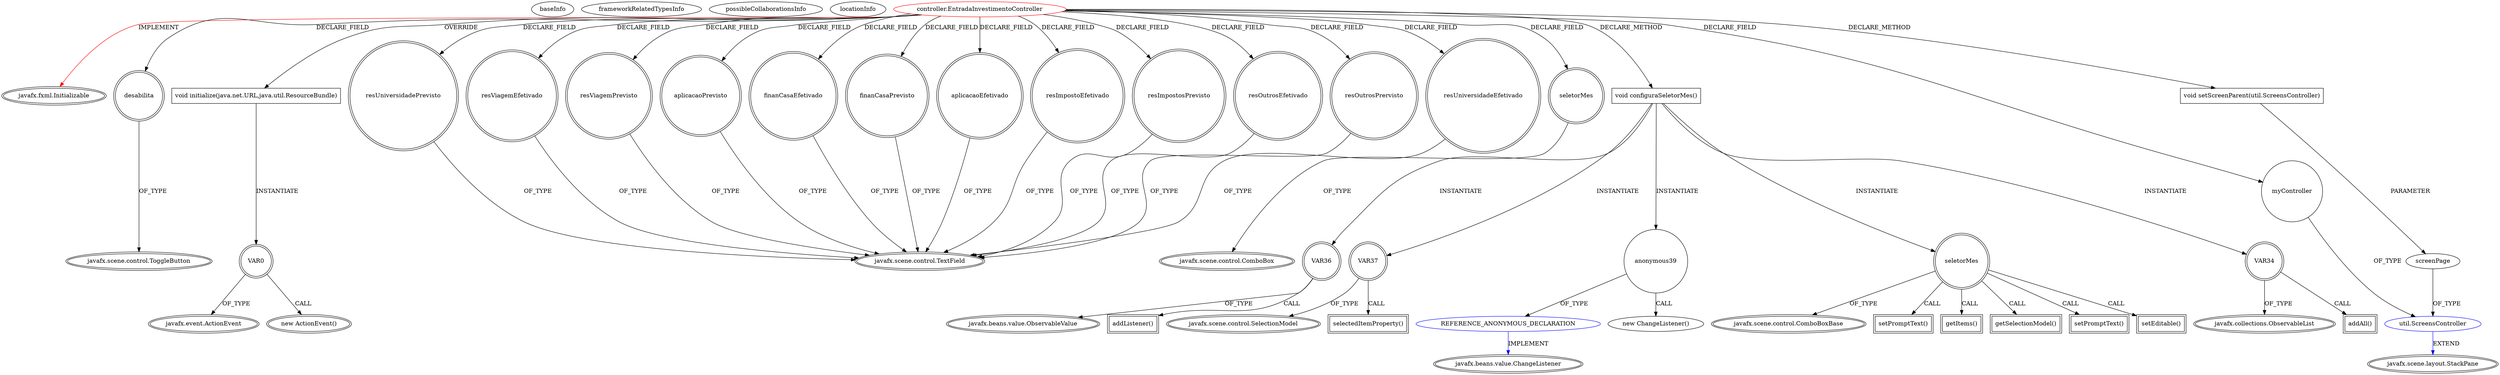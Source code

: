 digraph {
baseInfo[graphId=889,category="extension_graph",isAnonymous=false,possibleRelation=true]
frameworkRelatedTypesInfo[0="javafx.fxml.Initializable"]
possibleCollaborationsInfo[0="889~CLIENT_METHOD_DECLARATION-PARAMETER_DECLARATION-FIELD_DECLARATION-~javafx.fxml.Initializable ~javafx.scene.layout.StackPane ~false~false",1="889~CLIENT_METHOD_DECLARATION-INSTANTIATION-~javafx.fxml.Initializable ~javafx.beans.value.ChangeListener ~false~true"]
locationInfo[projectName="Marcio-Sistemas-MC-repositorio",filePath="/Marcio-Sistemas-MC-repositorio/repositorio-master/controleorcamentofamiliar/src/controller/EntradaInvestimentoController.java",contextSignature="EntradaInvestimentoController",graphId="889"]
0[label="controller.EntradaInvestimentoController",vertexType="ROOT_CLIENT_CLASS_DECLARATION",isFrameworkType=false,color=red]
1[label="javafx.fxml.Initializable",vertexType="FRAMEWORK_INTERFACE_TYPE",isFrameworkType=true,peripheries=2]
2[label="aplicacaoEfetivado",vertexType="FIELD_DECLARATION",isFrameworkType=true,peripheries=2,shape=circle]
3[label="javafx.scene.control.TextField",vertexType="FRAMEWORK_CLASS_TYPE",isFrameworkType=true,peripheries=2]
4[label="aplicacaoPrevisto",vertexType="FIELD_DECLARATION",isFrameworkType=true,peripheries=2,shape=circle]
6[label="desabilita",vertexType="FIELD_DECLARATION",isFrameworkType=true,peripheries=2,shape=circle]
7[label="javafx.scene.control.ToggleButton",vertexType="FRAMEWORK_CLASS_TYPE",isFrameworkType=true,peripheries=2]
8[label="finanCasaEfetivado",vertexType="FIELD_DECLARATION",isFrameworkType=true,peripheries=2,shape=circle]
10[label="finanCasaPrevisto",vertexType="FIELD_DECLARATION",isFrameworkType=true,peripheries=2,shape=circle]
12[label="myController",vertexType="FIELD_DECLARATION",isFrameworkType=false,shape=circle]
13[label="util.ScreensController",vertexType="REFERENCE_CLIENT_CLASS_DECLARATION",isFrameworkType=false,color=blue]
14[label="javafx.scene.layout.StackPane",vertexType="FRAMEWORK_CLASS_TYPE",isFrameworkType=true,peripheries=2]
15[label="resImpostoEfetivado",vertexType="FIELD_DECLARATION",isFrameworkType=true,peripheries=2,shape=circle]
17[label="resImpostosPrevisto",vertexType="FIELD_DECLARATION",isFrameworkType=true,peripheries=2,shape=circle]
19[label="resOutrosEfetivado",vertexType="FIELD_DECLARATION",isFrameworkType=true,peripheries=2,shape=circle]
21[label="resOutrosPrervisto",vertexType="FIELD_DECLARATION",isFrameworkType=true,peripheries=2,shape=circle]
23[label="resUniversidadeEfetivado",vertexType="FIELD_DECLARATION",isFrameworkType=true,peripheries=2,shape=circle]
25[label="resUniversidadePrevisto",vertexType="FIELD_DECLARATION",isFrameworkType=true,peripheries=2,shape=circle]
27[label="resViagemEfetivado",vertexType="FIELD_DECLARATION",isFrameworkType=true,peripheries=2,shape=circle]
29[label="resViagemPrevisto",vertexType="FIELD_DECLARATION",isFrameworkType=true,peripheries=2,shape=circle]
31[label="seletorMes",vertexType="FIELD_DECLARATION",isFrameworkType=true,peripheries=2,shape=circle]
32[label="javafx.scene.control.ComboBox",vertexType="FRAMEWORK_CLASS_TYPE",isFrameworkType=true,peripheries=2]
33[label="void initialize(java.net.URL,java.util.ResourceBundle)",vertexType="OVERRIDING_METHOD_DECLARATION",isFrameworkType=false,shape=box]
35[label="VAR0",vertexType="VARIABLE_EXPRESION",isFrameworkType=true,peripheries=2,shape=circle]
36[label="javafx.event.ActionEvent",vertexType="FRAMEWORK_CLASS_TYPE",isFrameworkType=true,peripheries=2]
34[label="new ActionEvent()",vertexType="CONSTRUCTOR_CALL",isFrameworkType=true,peripheries=2]
140[label="void configuraSeletorMes()",vertexType="CLIENT_METHOD_DECLARATION",isFrameworkType=false,shape=box]
141[label="seletorMes",vertexType="VARIABLE_EXPRESION",isFrameworkType=true,peripheries=2,shape=circle]
143[label="javafx.scene.control.ComboBoxBase",vertexType="FRAMEWORK_CLASS_TYPE",isFrameworkType=true,peripheries=2]
142[label="setPromptText()",vertexType="INSIDE_CALL",isFrameworkType=true,peripheries=2,shape=box]
144[label="VAR34",vertexType="VARIABLE_EXPRESION",isFrameworkType=true,peripheries=2,shape=circle]
146[label="javafx.collections.ObservableList",vertexType="FRAMEWORK_INTERFACE_TYPE",isFrameworkType=true,peripheries=2]
145[label="addAll()",vertexType="INSIDE_CALL",isFrameworkType=true,peripheries=2,shape=box]
148[label="getItems()",vertexType="INSIDE_CALL",isFrameworkType=true,peripheries=2,shape=box]
149[label="VAR36",vertexType="VARIABLE_EXPRESION",isFrameworkType=true,peripheries=2,shape=circle]
151[label="javafx.beans.value.ObservableValue",vertexType="FRAMEWORK_INTERFACE_TYPE",isFrameworkType=true,peripheries=2]
150[label="addListener()",vertexType="INSIDE_CALL",isFrameworkType=true,peripheries=2,shape=box]
152[label="VAR37",vertexType="VARIABLE_EXPRESION",isFrameworkType=true,peripheries=2,shape=circle]
154[label="javafx.scene.control.SelectionModel",vertexType="FRAMEWORK_CLASS_TYPE",isFrameworkType=true,peripheries=2]
153[label="selectedItemProperty()",vertexType="INSIDE_CALL",isFrameworkType=true,peripheries=2,shape=box]
156[label="getSelectionModel()",vertexType="INSIDE_CALL",isFrameworkType=true,peripheries=2,shape=box]
158[label="anonymous39",vertexType="VARIABLE_EXPRESION",isFrameworkType=false,shape=circle]
159[label="REFERENCE_ANONYMOUS_DECLARATION",vertexType="REFERENCE_ANONYMOUS_DECLARATION",isFrameworkType=false,color=blue]
160[label="javafx.beans.value.ChangeListener",vertexType="FRAMEWORK_INTERFACE_TYPE",isFrameworkType=true,peripheries=2]
157[label="new ChangeListener()",vertexType="CONSTRUCTOR_CALL",isFrameworkType=false]
162[label="setPromptText()",vertexType="INSIDE_CALL",isFrameworkType=true,peripheries=2,shape=box]
164[label="setEditable()",vertexType="INSIDE_CALL",isFrameworkType=true,peripheries=2,shape=box]
165[label="void setScreenParent(util.ScreensController)",vertexType="CLIENT_METHOD_DECLARATION",isFrameworkType=false,shape=box]
166[label="screenPage",vertexType="PARAMETER_DECLARATION",isFrameworkType=false]
0->1[label="IMPLEMENT",color=red]
0->2[label="DECLARE_FIELD"]
2->3[label="OF_TYPE"]
0->4[label="DECLARE_FIELD"]
4->3[label="OF_TYPE"]
0->6[label="DECLARE_FIELD"]
6->7[label="OF_TYPE"]
0->8[label="DECLARE_FIELD"]
8->3[label="OF_TYPE"]
0->10[label="DECLARE_FIELD"]
10->3[label="OF_TYPE"]
0->12[label="DECLARE_FIELD"]
13->14[label="EXTEND",color=blue]
12->13[label="OF_TYPE"]
0->15[label="DECLARE_FIELD"]
15->3[label="OF_TYPE"]
0->17[label="DECLARE_FIELD"]
17->3[label="OF_TYPE"]
0->19[label="DECLARE_FIELD"]
19->3[label="OF_TYPE"]
0->21[label="DECLARE_FIELD"]
21->3[label="OF_TYPE"]
0->23[label="DECLARE_FIELD"]
23->3[label="OF_TYPE"]
0->25[label="DECLARE_FIELD"]
25->3[label="OF_TYPE"]
0->27[label="DECLARE_FIELD"]
27->3[label="OF_TYPE"]
0->29[label="DECLARE_FIELD"]
29->3[label="OF_TYPE"]
0->31[label="DECLARE_FIELD"]
31->32[label="OF_TYPE"]
0->33[label="OVERRIDE"]
33->35[label="INSTANTIATE"]
35->36[label="OF_TYPE"]
35->34[label="CALL"]
0->140[label="DECLARE_METHOD"]
140->141[label="INSTANTIATE"]
141->143[label="OF_TYPE"]
141->142[label="CALL"]
140->144[label="INSTANTIATE"]
144->146[label="OF_TYPE"]
144->145[label="CALL"]
141->148[label="CALL"]
140->149[label="INSTANTIATE"]
149->151[label="OF_TYPE"]
149->150[label="CALL"]
140->152[label="INSTANTIATE"]
152->154[label="OF_TYPE"]
152->153[label="CALL"]
141->156[label="CALL"]
140->158[label="INSTANTIATE"]
159->160[label="IMPLEMENT",color=blue]
158->159[label="OF_TYPE"]
158->157[label="CALL"]
141->162[label="CALL"]
141->164[label="CALL"]
0->165[label="DECLARE_METHOD"]
166->13[label="OF_TYPE"]
165->166[label="PARAMETER"]
}

